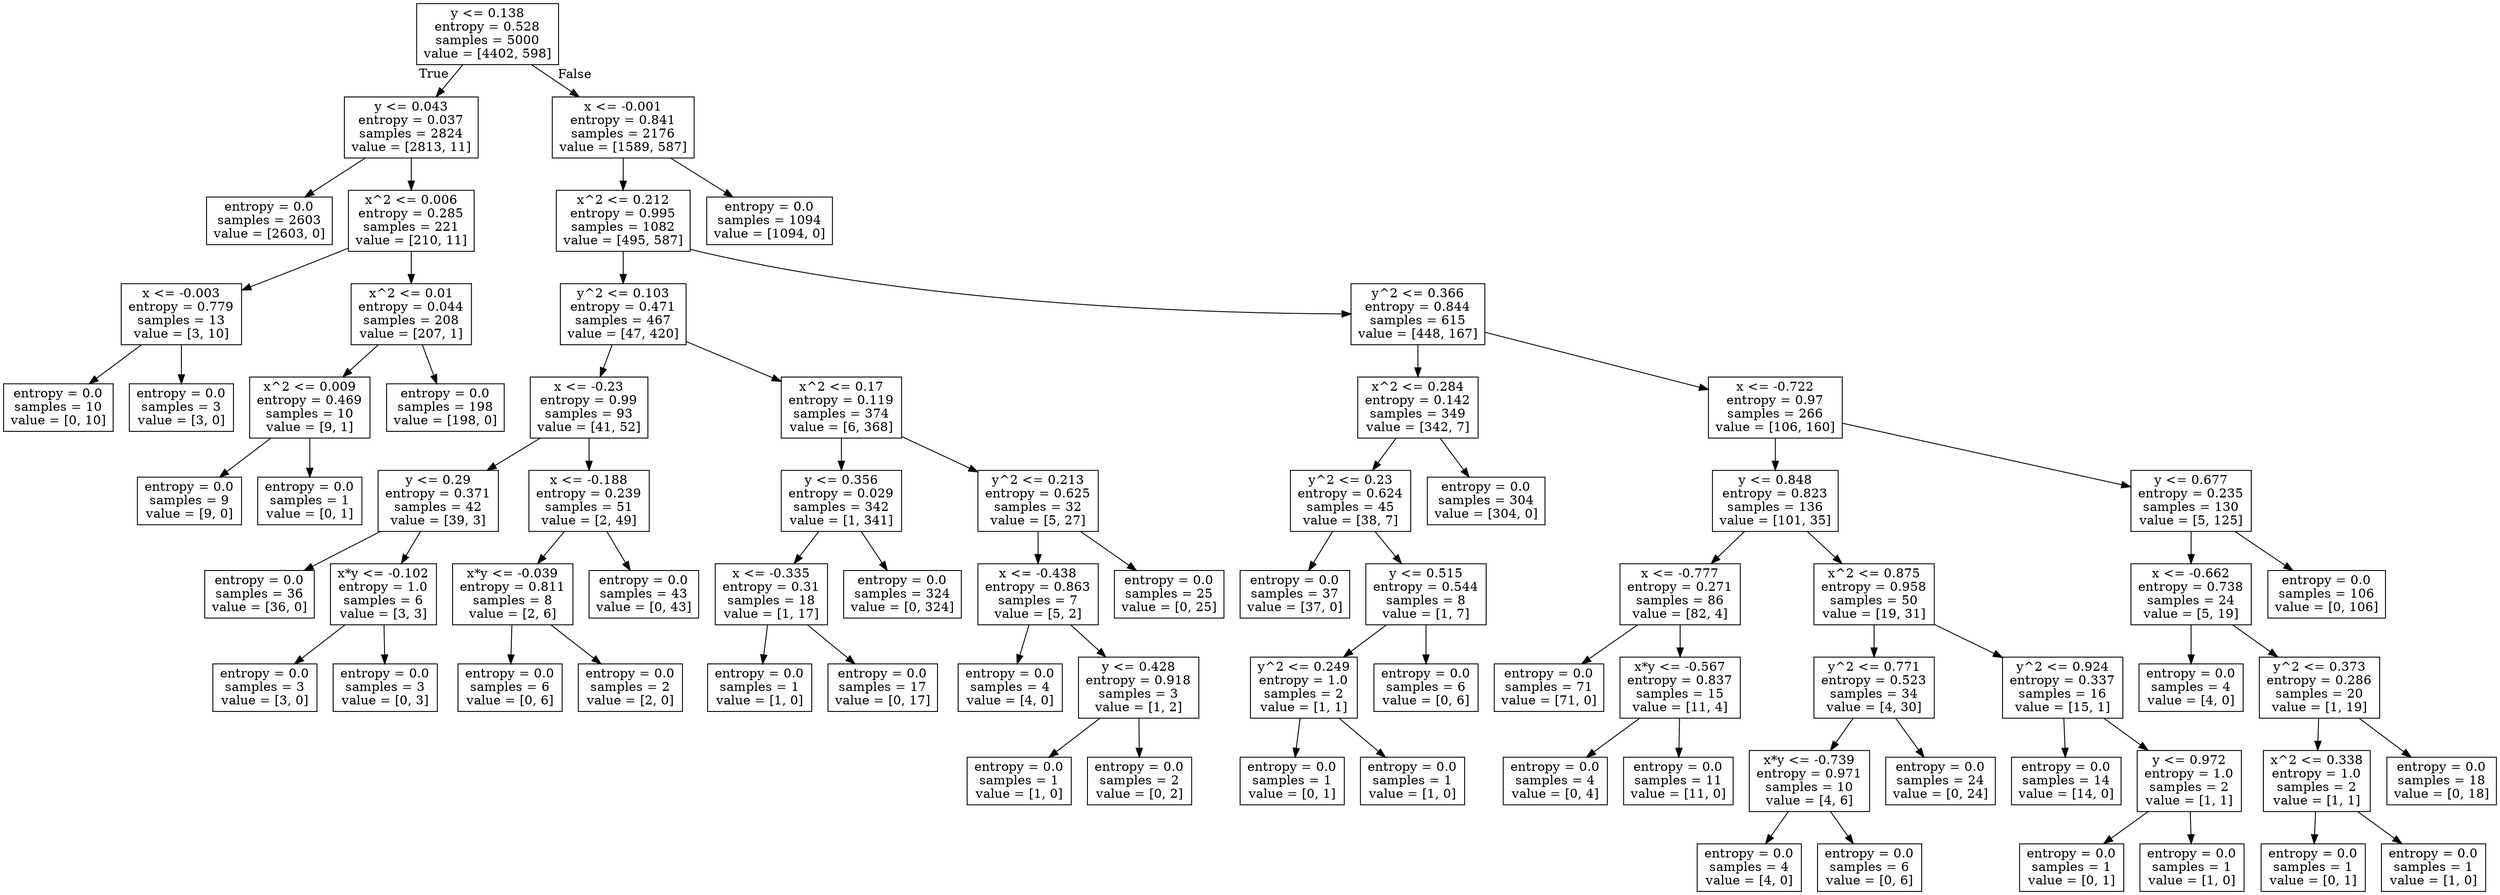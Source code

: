 digraph Tree {
node [shape=box] ;
0 [label="y <= 0.138\nentropy = 0.528\nsamples = 5000\nvalue = [4402, 598]"] ;
1 [label="y <= 0.043\nentropy = 0.037\nsamples = 2824\nvalue = [2813, 11]"] ;
0 -> 1 [labeldistance=2.5, labelangle=45, headlabel="True"] ;
2 [label="entropy = 0.0\nsamples = 2603\nvalue = [2603, 0]"] ;
1 -> 2 ;
3 [label="x^2 <= 0.006\nentropy = 0.285\nsamples = 221\nvalue = [210, 11]"] ;
1 -> 3 ;
4 [label="x <= -0.003\nentropy = 0.779\nsamples = 13\nvalue = [3, 10]"] ;
3 -> 4 ;
5 [label="entropy = 0.0\nsamples = 10\nvalue = [0, 10]"] ;
4 -> 5 ;
6 [label="entropy = 0.0\nsamples = 3\nvalue = [3, 0]"] ;
4 -> 6 ;
7 [label="x^2 <= 0.01\nentropy = 0.044\nsamples = 208\nvalue = [207, 1]"] ;
3 -> 7 ;
8 [label="x^2 <= 0.009\nentropy = 0.469\nsamples = 10\nvalue = [9, 1]"] ;
7 -> 8 ;
9 [label="entropy = 0.0\nsamples = 9\nvalue = [9, 0]"] ;
8 -> 9 ;
10 [label="entropy = 0.0\nsamples = 1\nvalue = [0, 1]"] ;
8 -> 10 ;
11 [label="entropy = 0.0\nsamples = 198\nvalue = [198, 0]"] ;
7 -> 11 ;
12 [label="x <= -0.001\nentropy = 0.841\nsamples = 2176\nvalue = [1589, 587]"] ;
0 -> 12 [labeldistance=2.5, labelangle=-45, headlabel="False"] ;
13 [label="x^2 <= 0.212\nentropy = 0.995\nsamples = 1082\nvalue = [495, 587]"] ;
12 -> 13 ;
14 [label="y^2 <= 0.103\nentropy = 0.471\nsamples = 467\nvalue = [47, 420]"] ;
13 -> 14 ;
15 [label="x <= -0.23\nentropy = 0.99\nsamples = 93\nvalue = [41, 52]"] ;
14 -> 15 ;
16 [label="y <= 0.29\nentropy = 0.371\nsamples = 42\nvalue = [39, 3]"] ;
15 -> 16 ;
17 [label="entropy = 0.0\nsamples = 36\nvalue = [36, 0]"] ;
16 -> 17 ;
18 [label="x*y <= -0.102\nentropy = 1.0\nsamples = 6\nvalue = [3, 3]"] ;
16 -> 18 ;
19 [label="entropy = 0.0\nsamples = 3\nvalue = [3, 0]"] ;
18 -> 19 ;
20 [label="entropy = 0.0\nsamples = 3\nvalue = [0, 3]"] ;
18 -> 20 ;
21 [label="x <= -0.188\nentropy = 0.239\nsamples = 51\nvalue = [2, 49]"] ;
15 -> 21 ;
22 [label="x*y <= -0.039\nentropy = 0.811\nsamples = 8\nvalue = [2, 6]"] ;
21 -> 22 ;
23 [label="entropy = 0.0\nsamples = 6\nvalue = [0, 6]"] ;
22 -> 23 ;
24 [label="entropy = 0.0\nsamples = 2\nvalue = [2, 0]"] ;
22 -> 24 ;
25 [label="entropy = 0.0\nsamples = 43\nvalue = [0, 43]"] ;
21 -> 25 ;
26 [label="x^2 <= 0.17\nentropy = 0.119\nsamples = 374\nvalue = [6, 368]"] ;
14 -> 26 ;
27 [label="y <= 0.356\nentropy = 0.029\nsamples = 342\nvalue = [1, 341]"] ;
26 -> 27 ;
28 [label="x <= -0.335\nentropy = 0.31\nsamples = 18\nvalue = [1, 17]"] ;
27 -> 28 ;
29 [label="entropy = 0.0\nsamples = 1\nvalue = [1, 0]"] ;
28 -> 29 ;
30 [label="entropy = 0.0\nsamples = 17\nvalue = [0, 17]"] ;
28 -> 30 ;
31 [label="entropy = 0.0\nsamples = 324\nvalue = [0, 324]"] ;
27 -> 31 ;
32 [label="y^2 <= 0.213\nentropy = 0.625\nsamples = 32\nvalue = [5, 27]"] ;
26 -> 32 ;
33 [label="x <= -0.438\nentropy = 0.863\nsamples = 7\nvalue = [5, 2]"] ;
32 -> 33 ;
34 [label="entropy = 0.0\nsamples = 4\nvalue = [4, 0]"] ;
33 -> 34 ;
35 [label="y <= 0.428\nentropy = 0.918\nsamples = 3\nvalue = [1, 2]"] ;
33 -> 35 ;
36 [label="entropy = 0.0\nsamples = 1\nvalue = [1, 0]"] ;
35 -> 36 ;
37 [label="entropy = 0.0\nsamples = 2\nvalue = [0, 2]"] ;
35 -> 37 ;
38 [label="entropy = 0.0\nsamples = 25\nvalue = [0, 25]"] ;
32 -> 38 ;
39 [label="y^2 <= 0.366\nentropy = 0.844\nsamples = 615\nvalue = [448, 167]"] ;
13 -> 39 ;
40 [label="x^2 <= 0.284\nentropy = 0.142\nsamples = 349\nvalue = [342, 7]"] ;
39 -> 40 ;
41 [label="y^2 <= 0.23\nentropy = 0.624\nsamples = 45\nvalue = [38, 7]"] ;
40 -> 41 ;
42 [label="entropy = 0.0\nsamples = 37\nvalue = [37, 0]"] ;
41 -> 42 ;
43 [label="y <= 0.515\nentropy = 0.544\nsamples = 8\nvalue = [1, 7]"] ;
41 -> 43 ;
44 [label="y^2 <= 0.249\nentropy = 1.0\nsamples = 2\nvalue = [1, 1]"] ;
43 -> 44 ;
45 [label="entropy = 0.0\nsamples = 1\nvalue = [0, 1]"] ;
44 -> 45 ;
46 [label="entropy = 0.0\nsamples = 1\nvalue = [1, 0]"] ;
44 -> 46 ;
47 [label="entropy = 0.0\nsamples = 6\nvalue = [0, 6]"] ;
43 -> 47 ;
48 [label="entropy = 0.0\nsamples = 304\nvalue = [304, 0]"] ;
40 -> 48 ;
49 [label="x <= -0.722\nentropy = 0.97\nsamples = 266\nvalue = [106, 160]"] ;
39 -> 49 ;
50 [label="y <= 0.848\nentropy = 0.823\nsamples = 136\nvalue = [101, 35]"] ;
49 -> 50 ;
51 [label="x <= -0.777\nentropy = 0.271\nsamples = 86\nvalue = [82, 4]"] ;
50 -> 51 ;
52 [label="entropy = 0.0\nsamples = 71\nvalue = [71, 0]"] ;
51 -> 52 ;
53 [label="x*y <= -0.567\nentropy = 0.837\nsamples = 15\nvalue = [11, 4]"] ;
51 -> 53 ;
54 [label="entropy = 0.0\nsamples = 4\nvalue = [0, 4]"] ;
53 -> 54 ;
55 [label="entropy = 0.0\nsamples = 11\nvalue = [11, 0]"] ;
53 -> 55 ;
56 [label="x^2 <= 0.875\nentropy = 0.958\nsamples = 50\nvalue = [19, 31]"] ;
50 -> 56 ;
57 [label="y^2 <= 0.771\nentropy = 0.523\nsamples = 34\nvalue = [4, 30]"] ;
56 -> 57 ;
58 [label="x*y <= -0.739\nentropy = 0.971\nsamples = 10\nvalue = [4, 6]"] ;
57 -> 58 ;
59 [label="entropy = 0.0\nsamples = 4\nvalue = [4, 0]"] ;
58 -> 59 ;
60 [label="entropy = 0.0\nsamples = 6\nvalue = [0, 6]"] ;
58 -> 60 ;
61 [label="entropy = 0.0\nsamples = 24\nvalue = [0, 24]"] ;
57 -> 61 ;
62 [label="y^2 <= 0.924\nentropy = 0.337\nsamples = 16\nvalue = [15, 1]"] ;
56 -> 62 ;
63 [label="entropy = 0.0\nsamples = 14\nvalue = [14, 0]"] ;
62 -> 63 ;
64 [label="y <= 0.972\nentropy = 1.0\nsamples = 2\nvalue = [1, 1]"] ;
62 -> 64 ;
65 [label="entropy = 0.0\nsamples = 1\nvalue = [0, 1]"] ;
64 -> 65 ;
66 [label="entropy = 0.0\nsamples = 1\nvalue = [1, 0]"] ;
64 -> 66 ;
67 [label="y <= 0.677\nentropy = 0.235\nsamples = 130\nvalue = [5, 125]"] ;
49 -> 67 ;
68 [label="x <= -0.662\nentropy = 0.738\nsamples = 24\nvalue = [5, 19]"] ;
67 -> 68 ;
69 [label="entropy = 0.0\nsamples = 4\nvalue = [4, 0]"] ;
68 -> 69 ;
70 [label="y^2 <= 0.373\nentropy = 0.286\nsamples = 20\nvalue = [1, 19]"] ;
68 -> 70 ;
71 [label="x^2 <= 0.338\nentropy = 1.0\nsamples = 2\nvalue = [1, 1]"] ;
70 -> 71 ;
72 [label="entropy = 0.0\nsamples = 1\nvalue = [0, 1]"] ;
71 -> 72 ;
73 [label="entropy = 0.0\nsamples = 1\nvalue = [1, 0]"] ;
71 -> 73 ;
74 [label="entropy = 0.0\nsamples = 18\nvalue = [0, 18]"] ;
70 -> 74 ;
75 [label="entropy = 0.0\nsamples = 106\nvalue = [0, 106]"] ;
67 -> 75 ;
76 [label="entropy = 0.0\nsamples = 1094\nvalue = [1094, 0]"] ;
12 -> 76 ;
}